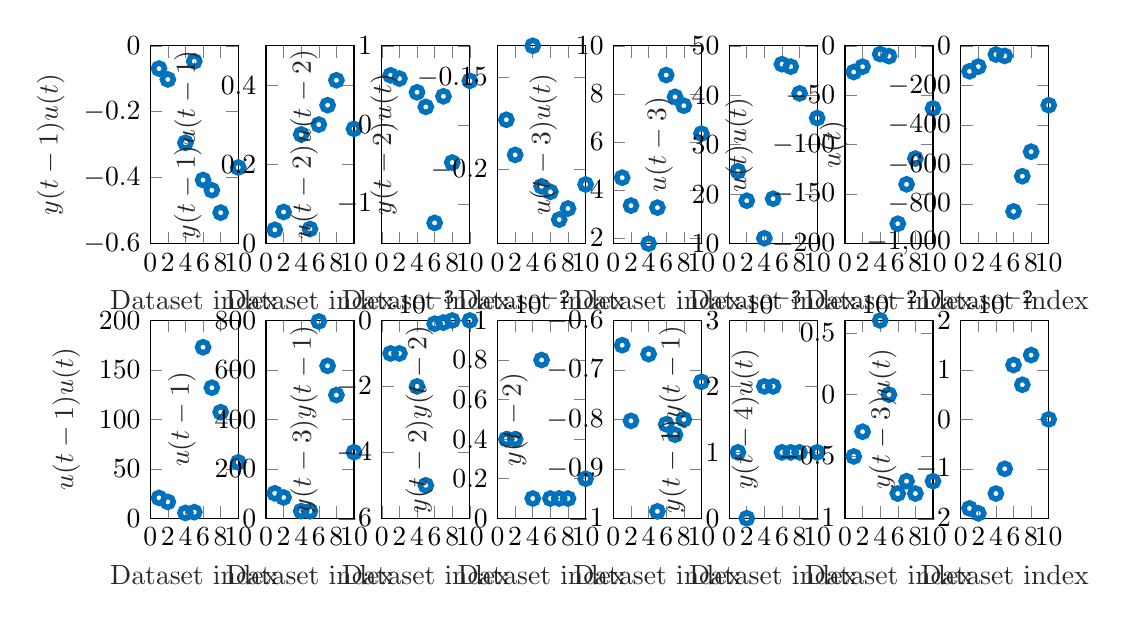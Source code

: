 % This file was created by matlab2tikz.
%
\definecolor{mycolor1}{rgb}{0.0,0.447,0.741}%
%
\begin{tikzpicture}

\begin{axis}[%
width=1.118cm,
height=2.512cm,
at={(0cm,3.488cm)},
scale only axis,
xmin=0,
xmax=10,
xlabel style={font=\color{white!15!black}},
xlabel={Dataset index},
ymin=-0.6,
ymax=0,
ylabel style={font=\color{white!15!black}},
ylabel={$y(t-1)u(t)$},
axis background/.style={fill=white}
]
\addplot [color=mycolor1, line width=2.0pt, draw=none, mark=o, mark options={solid, mycolor1}, forget plot]
  table[row sep=crcr]{%
1	-0.069\\
2	-0.102\\
4	-0.294\\
5	-0.047\\
6	-0.407\\
7	-0.438\\
8	-0.506\\
10	-0.369\\
};
\end{axis}

\begin{axis}[%
width=1.118cm,
height=2.512cm,
at={(1.47cm,3.488cm)},
scale only axis,
xmin=0,
xmax=10,
xlabel style={font=\color{white!15!black}},
xlabel={Dataset index},
ymin=0,
ymax=0.5,
ylabel style={font=\color{white!15!black}},
ylabel={$y(t-1)u(t-1)$},
axis background/.style={fill=white}
]
\addplot [color=mycolor1, line width=2.0pt, draw=none, mark=o, mark options={solid, mycolor1}, forget plot]
  table[row sep=crcr]{%
1	0.035\\
2	0.08\\
4	0.276\\
5	0.037\\
6	0.301\\
7	0.35\\
8	0.413\\
10	0.29\\
};
\end{axis}

\begin{axis}[%
width=1.118cm,
height=2.512cm,
at={(2.941cm,3.488cm)},
scale only axis,
xmin=0,
xmax=10,
xlabel style={font=\color{white!15!black}},
xlabel={Dataset index},
ymin=-1.5,
ymax=1,
ylabel style={font=\color{white!15!black}},
ylabel={$u(t-2)u(t-2)$},
axis background/.style={fill=white}
]
\addplot [color=mycolor1, line width=2.0pt, draw=none, mark=o, mark options={solid, mycolor1}, forget plot]
  table[row sep=crcr]{%
1	0.627\\
2	0.586\\
4	0.413\\
5	0.228\\
6	-1.238\\
7	0.362\\
8	-0.475\\
10	0.558\\
};
\end{axis}

\begin{axis}[%
width=1.118cm,
height=2.512cm,
at={(4.411cm,3.488cm)},
scale only axis,
xmin=0,
xmax=10,
xlabel style={font=\color{white!15!black}},
xlabel={Dataset index},
ymin=-0.24,
ymax=-0.133,
ylabel style={font=\color{white!15!black}},
ylabel={$y(t-2)u(t)$},
axis background/.style={fill=white}
]
\addplot [color=mycolor1, line width=2.0pt, draw=none, mark=o, mark options={solid, mycolor1}, forget plot]
  table[row sep=crcr]{%
1	-0.173\\
2	-0.192\\
4	-0.133\\
5	-0.209\\
6	-0.212\\
7	-0.227\\
8	-0.221\\
10	-0.208\\
};
\end{axis}

\begin{axis}[%
width=1.118cm,
height=2.512cm,
at={(5.882cm,3.488cm)},
scale only axis,
xmin=0,
xmax=10,
xlabel style={font=\color{white!15!black}},
xlabel={Dataset index},
ymin=1.76,
ymax=10,
ylabel style={font=\color{white!15!black}},
ylabel={$u(t-3)u(t)$},
axis background/.style={fill=white}
]
\addplot [color=mycolor1, line width=2.0pt, draw=none, mark=o, mark options={solid, mycolor1}, forget plot]
  table[row sep=crcr]{%
1	4.507\\
2	3.344\\
4	1.76\\
5	3.259\\
6	8.782\\
7	7.874\\
8	7.505\\
10	6.341\\
};
\end{axis}

\begin{axis}[%
width=1.118cm,
height=2.512cm,
at={(7.352cm,3.488cm)},
scale only axis,
xmin=0,
xmax=10,
xlabel style={font=\color{white!15!black}},
xlabel={Dataset index},
ymin=10,
ymax=50,
ylabel style={font=\color{white!15!black}},
ylabel={$u(t-3)$},
axis background/.style={fill=white}
]
\addplot [color=mycolor1, line width=2.0pt, draw=none, mark=o, mark options={solid, mycolor1}, forget plot]
  table[row sep=crcr]{%
1	24.651\\
2	18.683\\
4	11.081\\
5	19.073\\
6	46.292\\
7	45.787\\
8	40.38\\
10	35.383\\
};
\end{axis}

\begin{axis}[%
width=1.118cm,
height=2.512cm,
at={(8.823cm,3.488cm)},
scale only axis,
xmin=0,
xmax=10,
xlabel style={font=\color{white!15!black}},
xlabel={Dataset index},
ymin=-200,
ymax=0,
ylabel style={font=\color{white!15!black}},
ylabel={$u(t)u(t)$},
axis background/.style={fill=white}
]
\addplot [color=mycolor1, line width=2.0pt, draw=none, mark=o, mark options={solid, mycolor1}, forget plot]
  table[row sep=crcr]{%
1	-26.477\\
2	-21.129\\
4	-8.353\\
5	-10.451\\
6	-179.882\\
7	-140.061\\
8	-113.989\\
10	-63.284\\
};
\end{axis}

\begin{axis}[%
width=1.118cm,
height=2.512cm,
at={(10.293cm,3.488cm)},
scale only axis,
xmin=0,
xmax=10,
xlabel style={font=\color{white!15!black}},
xlabel={Dataset index},
ymin=-1000,
ymax=0,
ylabel style={font=\color{white!15!black}},
ylabel={$u(t)$},
axis background/.style={fill=white}
]
\addplot [color=mycolor1, line width=2.0pt, draw=none, mark=o, mark options={solid, mycolor1}, forget plot]
  table[row sep=crcr]{%
1	-128.765\\
2	-105.221\\
4	-43.883\\
5	-51.122\\
6	-837.174\\
7	-659.255\\
8	-535.315\\
10	-300.359\\
};
\end{axis}

\begin{axis}[%
width=1.118cm,
height=2.512cm,
at={(0cm,0cm)},
scale only axis,
xmin=0,
xmax=10,
xlabel style={font=\color{white!15!black}},
xlabel={Dataset index},
ymin=0,
ymax=200,
ylabel style={font=\color{white!15!black}},
ylabel={$u(t-1)u(t)$},
axis background/.style={fill=white}
]
\addplot [color=mycolor1, line width=2.0pt, draw=none, mark=o, mark options={solid, mycolor1}, forget plot]
  table[row sep=crcr]{%
1	20.611\\
2	16.563\\
4	5.372\\
5	6.176\\
6	172.933\\
7	132.022\\
8	107.28\\
10	56.563\\
};
\end{axis}

\begin{axis}[%
width=1.118cm,
height=2.512cm,
at={(1.47cm,0cm)},
scale only axis,
xmin=0,
xmax=10,
xlabel style={font=\color{white!15!black}},
xlabel={Dataset index},
ymin=0,
ymax=800,
ylabel style={font=\color{white!15!black}},
ylabel={$u(t-1)$},
axis background/.style={fill=white}
]
\addplot [color=mycolor1, line width=2.0pt, draw=none, mark=o, mark options={solid, mycolor1}, forget plot]
  table[row sep=crcr]{%
1	100.952\\
2	84.09\\
4	29.253\\
5	28.522\\
6	796.201\\
7	616.451\\
8	498.356\\
10	267.132\\
};
\end{axis}

\begin{axis}[%
width=1.118cm,
height=2.512cm,
at={(2.941cm,0cm)},
scale only axis,
xmin=0,
xmax=10,
xlabel style={font=\color{white!15!black}},
xlabel={Dataset index},
ymin=-0.006,
ymax=0,
ylabel style={font=\color{white!15!black}},
ylabel={$y(t-3)y(t-1)$},
axis background/.style={fill=white}
]
\addplot [color=mycolor1, line width=2.0pt, draw=none, mark=o, mark options={solid, mycolor1}, forget plot]
  table[row sep=crcr]{%
1	-0.001\\
2	-0.001\\
4	-0.002\\
5	-0.005\\
6	-9.87e-05\\
7	-6.362e-05\\
8	-0.0\\
10	-0.0\\
};
\end{axis}

\begin{axis}[%
width=1.118cm,
height=2.512cm,
at={(4.411cm,0cm)},
scale only axis,
xmin=0,
xmax=10,
xlabel style={font=\color{white!15!black}},
xlabel={Dataset index},
ymin=0,
ymax=0.01,
ylabel style={font=\color{white!15!black}},
ylabel={$y(t-2)y(t-2)$},
axis background/.style={fill=white}
]
\addplot [color=mycolor1, line width=2.0pt, draw=none, mark=o, mark options={solid, mycolor1}, forget plot]
  table[row sep=crcr]{%
1	0.004\\
2	0.004\\
4	0.001\\
5	0.008\\
6	0.001\\
7	0.001\\
8	0.001\\
10	0.002\\
};
\end{axis}

\begin{axis}[%
width=1.118cm,
height=2.512cm,
at={(5.882cm,0cm)},
scale only axis,
xmin=0,
xmax=10,
xlabel style={font=\color{white!15!black}},
xlabel={Dataset index},
ymin=-1,
ymax=-0.6,
ylabel style={font=\color{white!15!black}},
ylabel={$y(t-2)$},
axis background/.style={fill=white}
]
\addplot [color=mycolor1, line width=2.0pt, draw=none, mark=o, mark options={solid, mycolor1}, forget plot]
  table[row sep=crcr]{%
1	-0.65\\
2	-0.803\\
4	-0.668\\
5	-0.986\\
6	-0.81\\
7	-0.831\\
8	-0.8\\
10	-0.724\\
};
\end{axis}

\begin{axis}[%
width=1.118cm,
height=2.512cm,
at={(7.352cm,0cm)},
scale only axis,
xmin=0,
xmax=10,
xlabel style={font=\color{white!15!black}},
xlabel={Dataset index},
ymin=0,
ymax=0.003,
ylabel style={font=\color{white!15!black}},
ylabel={$y(t-1)y(t-1)$},
axis background/.style={fill=white}
]
\addplot [color=mycolor1, line width=2.0pt, draw=none, mark=o, mark options={solid, mycolor1}, forget plot]
  table[row sep=crcr]{%
1	0.001\\
2	0.0\\
4	0.002\\
5	0.002\\
6	0.001\\
7	0.001\\
8	0.001\\
10	0.001\\
};
\end{axis}

\begin{axis}[%
width=1.118cm,
height=2.512cm,
at={(8.823cm,0cm)},
scale only axis,
xmin=0,
xmax=10,
xlabel style={font=\color{white!15!black}},
xlabel={Dataset index},
ymin=-0.01,
ymax=0.006,
ylabel style={font=\color{white!15!black}},
ylabel={$y(t-4)u(t)$},
axis background/.style={fill=white}
]
\addplot [color=mycolor1, line width=2.0pt, draw=none, mark=o, mark options={solid, mycolor1}, forget plot]
  table[row sep=crcr]{%
1	-0.005\\
2	-0.003\\
4	0.006\\
5	0.0\\
6	-0.008\\
7	-0.007\\
8	-0.008\\
10	-0.007\\
};
\end{axis}

\begin{axis}[%
width=1.118cm,
height=2.512cm,
at={(10.293cm,0cm)},
scale only axis,
xmin=0,
xmax=10,
xlabel style={font=\color{white!15!black}},
xlabel={Dataset index},
ymin=-0.02,
ymax=0.02,
ylabel style={font=\color{white!15!black}},
ylabel={$y(t-3)u(t)$},
axis background/.style={fill=white}
]
\addplot [color=mycolor1, line width=2.0pt, draw=none, mark=o, mark options={solid, mycolor1}, forget plot]
  table[row sep=crcr]{%
1	-0.018\\
2	-0.019\\
4	-0.015\\
5	-0.01\\
6	0.011\\
7	0.007\\
8	0.013\\
10	0.0\\
};
\end{axis}
\end{tikzpicture}%